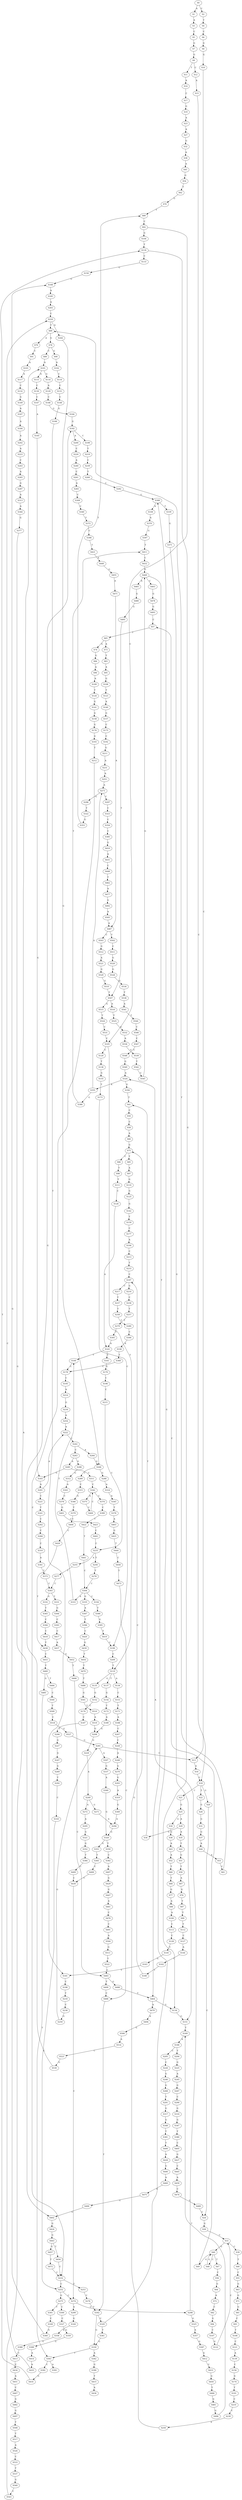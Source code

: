 strict digraph  {
	S0 -> S1 [ label = A ];
	S0 -> S2 [ label = C ];
	S1 -> S3 [ label = A ];
	S2 -> S4 [ label = T ];
	S3 -> S5 [ label = C ];
	S4 -> S6 [ label = C ];
	S5 -> S7 [ label = G ];
	S6 -> S8 [ label = G ];
	S7 -> S9 [ label = G ];
	S8 -> S10 [ label = G ];
	S9 -> S11 [ label = T ];
	S9 -> S12 [ label = C ];
	S10 -> S13 [ label = C ];
	S11 -> S14 [ label = A ];
	S12 -> S15 [ label = A ];
	S13 -> S16 [ label = A ];
	S14 -> S17 [ label = C ];
	S15 -> S18 [ label = C ];
	S16 -> S18 [ label = C ];
	S17 -> S19 [ label = G ];
	S18 -> S20 [ label = G ];
	S18 -> S21 [ label = C ];
	S18 -> S22 [ label = T ];
	S19 -> S23 [ label = A ];
	S20 -> S24 [ label = C ];
	S21 -> S25 [ label = G ];
	S22 -> S26 [ label = G ];
	S23 -> S27 [ label = A ];
	S24 -> S28 [ label = G ];
	S25 -> S29 [ label = A ];
	S25 -> S30 [ label = G ];
	S26 -> S31 [ label = G ];
	S27 -> S32 [ label = G ];
	S28 -> S33 [ label = C ];
	S29 -> S34 [ label = G ];
	S29 -> S35 [ label = A ];
	S30 -> S36 [ label = G ];
	S31 -> S37 [ label = G ];
	S32 -> S38 [ label = A ];
	S33 -> S39 [ label = C ];
	S33 -> S40 [ label = G ];
	S34 -> S41 [ label = T ];
	S35 -> S42 [ label = T ];
	S36 -> S43 [ label = A ];
	S37 -> S44 [ label = A ];
	S38 -> S45 [ label = A ];
	S39 -> S46 [ label = T ];
	S40 -> S47 [ label = T ];
	S40 -> S48 [ label = C ];
	S40 -> S49 [ label = G ];
	S41 -> S50 [ label = C ];
	S42 -> S51 [ label = G ];
	S43 -> S52 [ label = A ];
	S44 -> S53 [ label = A ];
	S45 -> S54 [ label = G ];
	S46 -> S55 [ label = C ];
	S47 -> S56 [ label = C ];
	S48 -> S40 [ label = G ];
	S49 -> S57 [ label = C ];
	S50 -> S58 [ label = C ];
	S51 -> S59 [ label = T ];
	S52 -> S60 [ label = T ];
	S53 -> S61 [ label = C ];
	S54 -> S62 [ label = T ];
	S55 -> S63 [ label = G ];
	S56 -> S64 [ label = G ];
	S57 -> S65 [ label = T ];
	S58 -> S66 [ label = A ];
	S59 -> S67 [ label = A ];
	S60 -> S68 [ label = T ];
	S61 -> S69 [ label = T ];
	S62 -> S70 [ label = G ];
	S63 -> S71 [ label = G ];
	S64 -> S72 [ label = A ];
	S65 -> S73 [ label = A ];
	S65 -> S74 [ label = G ];
	S66 -> S75 [ label = G ];
	S67 -> S76 [ label = G ];
	S68 -> S77 [ label = G ];
	S69 -> S78 [ label = G ];
	S69 -> S79 [ label = A ];
	S70 -> S80 [ label = T ];
	S71 -> S81 [ label = G ];
	S72 -> S82 [ label = C ];
	S73 -> S83 [ label = T ];
	S74 -> S84 [ label = G ];
	S75 -> S85 [ label = T ];
	S75 -> S86 [ label = C ];
	S76 -> S87 [ label = T ];
	S77 -> S88 [ label = A ];
	S78 -> S89 [ label = C ];
	S78 -> S90 [ label = G ];
	S79 -> S91 [ label = C ];
	S80 -> S92 [ label = C ];
	S81 -> S93 [ label = C ];
	S82 -> S94 [ label = G ];
	S83 -> S95 [ label = A ];
	S84 -> S96 [ label = A ];
	S85 -> S97 [ label = A ];
	S86 -> S98 [ label = T ];
	S87 -> S99 [ label = T ];
	S88 -> S100 [ label = A ];
	S89 -> S101 [ label = A ];
	S90 -> S102 [ label = A ];
	S91 -> S103 [ label = A ];
	S92 -> S104 [ label = G ];
	S92 -> S105 [ label = C ];
	S93 -> S106 [ label = T ];
	S94 -> S107 [ label = C ];
	S95 -> S108 [ label = G ];
	S96 -> S109 [ label = A ];
	S97 -> S110 [ label = G ];
	S98 -> S111 [ label = T ];
	S99 -> S112 [ label = T ];
	S100 -> S113 [ label = C ];
	S101 -> S114 [ label = G ];
	S101 -> S115 [ label = A ];
	S102 -> S116 [ label = C ];
	S103 -> S117 [ label = A ];
	S104 -> S118 [ label = T ];
	S105 -> S119 [ label = T ];
	S105 -> S120 [ label = C ];
	S106 -> S121 [ label = C ];
	S107 -> S122 [ label = G ];
	S108 -> S123 [ label = T ];
	S109 -> S124 [ label = T ];
	S110 -> S125 [ label = G ];
	S111 -> S126 [ label = C ];
	S112 -> S127 [ label = C ];
	S113 -> S128 [ label = C ];
	S114 -> S129 [ label = A ];
	S115 -> S130 [ label = C ];
	S116 -> S131 [ label = C ];
	S117 -> S132 [ label = C ];
	S118 -> S133 [ label = C ];
	S118 -> S134 [ label = G ];
	S119 -> S135 [ label = G ];
	S119 -> S136 [ label = A ];
	S119 -> S137 [ label = T ];
	S120 -> S138 [ label = T ];
	S121 -> S139 [ label = A ];
	S122 -> S33 [ label = C ];
	S123 -> S140 [ label = A ];
	S124 -> S141 [ label = G ];
	S125 -> S142 [ label = G ];
	S126 -> S143 [ label = A ];
	S127 -> S144 [ label = A ];
	S128 -> S145 [ label = C ];
	S129 -> S146 [ label = C ];
	S130 -> S147 [ label = C ];
	S131 -> S148 [ label = C ];
	S132 -> S149 [ label = G ];
	S133 -> S150 [ label = G ];
	S134 -> S151 [ label = G ];
	S135 -> S152 [ label = G ];
	S136 -> S153 [ label = C ];
	S137 -> S154 [ label = G ];
	S138 -> S155 [ label = G ];
	S139 -> S156 [ label = C ];
	S140 -> S157 [ label = G ];
	S141 -> S158 [ label = G ];
	S142 -> S159 [ label = T ];
	S143 -> S160 [ label = T ];
	S143 -> S161 [ label = C ];
	S144 -> S162 [ label = C ];
	S145 -> S163 [ label = G ];
	S146 -> S164 [ label = G ];
	S147 -> S165 [ label = A ];
	S148 -> S166 [ label = G ];
	S149 -> S167 [ label = A ];
	S150 -> S168 [ label = G ];
	S151 -> S169 [ label = T ];
	S152 -> S170 [ label = C ];
	S153 -> S171 [ label = T ];
	S154 -> S172 [ label = T ];
	S155 -> S173 [ label = T ];
	S156 -> S174 [ label = G ];
	S157 -> S175 [ label = C ];
	S158 -> S176 [ label = G ];
	S159 -> S177 [ label = C ];
	S160 -> S178 [ label = C ];
	S161 -> S179 [ label = G ];
	S162 -> S180 [ label = T ];
	S163 -> S181 [ label = T ];
	S164 -> S182 [ label = G ];
	S165 -> S183 [ label = G ];
	S166 -> S181 [ label = T ];
	S167 -> S184 [ label = A ];
	S168 -> S185 [ label = A ];
	S169 -> S186 [ label = A ];
	S170 -> S187 [ label = C ];
	S171 -> S188 [ label = A ];
	S172 -> S189 [ label = A ];
	S173 -> S190 [ label = C ];
	S174 -> S191 [ label = T ];
	S175 -> S192 [ label = C ];
	S176 -> S193 [ label = G ];
	S177 -> S194 [ label = A ];
	S178 -> S195 [ label = C ];
	S179 -> S196 [ label = C ];
	S180 -> S197 [ label = C ];
	S181 -> S198 [ label = C ];
	S182 -> S199 [ label = C ];
	S182 -> S200 [ label = A ];
	S183 -> S201 [ label = A ];
	S184 -> S202 [ label = A ];
	S185 -> S203 [ label = A ];
	S186 -> S204 [ label = T ];
	S186 -> S205 [ label = C ];
	S187 -> S206 [ label = T ];
	S188 -> S207 [ label = C ];
	S189 -> S208 [ label = G ];
	S190 -> S209 [ label = C ];
	S191 -> S210 [ label = C ];
	S192 -> S211 [ label = G ];
	S193 -> S212 [ label = T ];
	S194 -> S213 [ label = C ];
	S195 -> S214 [ label = A ];
	S196 -> S215 [ label = C ];
	S197 -> S216 [ label = G ];
	S197 -> S217 [ label = C ];
	S198 -> S218 [ label = T ];
	S199 -> S219 [ label = T ];
	S200 -> S220 [ label = C ];
	S201 -> S221 [ label = C ];
	S201 -> S222 [ label = A ];
	S202 -> S223 [ label = A ];
	S203 -> S224 [ label = C ];
	S204 -> S225 [ label = G ];
	S205 -> S226 [ label = C ];
	S206 -> S227 [ label = G ];
	S207 -> S228 [ label = C ];
	S208 -> S229 [ label = G ];
	S209 -> S119 [ label = T ];
	S210 -> S230 [ label = C ];
	S211 -> S231 [ label = A ];
	S212 -> S232 [ label = C ];
	S213 -> S233 [ label = T ];
	S214 -> S234 [ label = G ];
	S215 -> S235 [ label = C ];
	S216 -> S236 [ label = C ];
	S217 -> S237 [ label = T ];
	S218 -> S238 [ label = C ];
	S219 -> S239 [ label = C ];
	S220 -> S240 [ label = A ];
	S221 -> S241 [ label = T ];
	S222 -> S242 [ label = C ];
	S223 -> S243 [ label = C ];
	S224 -> S244 [ label = A ];
	S224 -> S69 [ label = T ];
	S225 -> S245 [ label = A ];
	S226 -> S246 [ label = G ];
	S227 -> S247 [ label = G ];
	S228 -> S248 [ label = A ];
	S229 -> S249 [ label = A ];
	S230 -> S250 [ label = A ];
	S231 -> S251 [ label = A ];
	S232 -> S252 [ label = C ];
	S232 -> S253 [ label = T ];
	S233 -> S197 [ label = C ];
	S234 -> S254 [ label = A ];
	S235 -> S255 [ label = A ];
	S235 -> S256 [ label = T ];
	S236 -> S257 [ label = T ];
	S237 -> S258 [ label = T ];
	S238 -> S259 [ label = G ];
	S239 -> S260 [ label = T ];
	S240 -> S261 [ label = C ];
	S241 -> S262 [ label = C ];
	S242 -> S263 [ label = C ];
	S242 -> S264 [ label = A ];
	S243 -> S265 [ label = A ];
	S244 -> S266 [ label = G ];
	S245 -> S267 [ label = G ];
	S246 -> S268 [ label = G ];
	S247 -> S269 [ label = G ];
	S248 -> S270 [ label = G ];
	S249 -> S271 [ label = G ];
	S249 -> S272 [ label = A ];
	S250 -> S75 [ label = G ];
	S251 -> S273 [ label = A ];
	S252 -> S274 [ label = C ];
	S252 -> S275 [ label = G ];
	S253 -> S276 [ label = C ];
	S254 -> S222 [ label = A ];
	S255 -> S277 [ label = T ];
	S256 -> S278 [ label = T ];
	S257 -> S279 [ label = T ];
	S258 -> S280 [ label = T ];
	S259 -> S281 [ label = G ];
	S260 -> S282 [ label = C ];
	S261 -> S283 [ label = A ];
	S262 -> S284 [ label = C ];
	S263 -> S285 [ label = A ];
	S263 -> S286 [ label = G ];
	S264 -> S266 [ label = G ];
	S265 -> S287 [ label = G ];
	S266 -> S288 [ label = G ];
	S266 -> S289 [ label = C ];
	S267 -> S290 [ label = C ];
	S268 -> S291 [ label = T ];
	S269 -> S292 [ label = T ];
	S270 -> S293 [ label = G ];
	S271 -> S294 [ label = A ];
	S272 -> S295 [ label = A ];
	S273 -> S296 [ label = G ];
	S273 -> S297 [ label = C ];
	S274 -> S298 [ label = G ];
	S274 -> S299 [ label = A ];
	S275 -> S300 [ label = C ];
	S275 -> S301 [ label = T ];
	S276 -> S302 [ label = T ];
	S277 -> S303 [ label = C ];
	S278 -> S304 [ label = C ];
	S279 -> S305 [ label = C ];
	S280 -> S306 [ label = C ];
	S281 -> S307 [ label = A ];
	S281 -> S13 [ label = C ];
	S282 -> S308 [ label = G ];
	S283 -> S309 [ label = C ];
	S284 -> S310 [ label = C ];
	S285 -> S183 [ label = G ];
	S285 -> S311 [ label = C ];
	S286 -> S312 [ label = G ];
	S287 -> S313 [ label = A ];
	S288 -> S314 [ label = A ];
	S289 -> S315 [ label = C ];
	S290 -> S316 [ label = G ];
	S291 -> S317 [ label = G ];
	S292 -> S318 [ label = C ];
	S293 -> S319 [ label = A ];
	S294 -> S320 [ label = G ];
	S295 -> S321 [ label = G ];
	S296 -> S322 [ label = T ];
	S297 -> S323 [ label = C ];
	S298 -> S324 [ label = A ];
	S298 -> S325 [ label = G ];
	S299 -> S326 [ label = G ];
	S300 -> S327 [ label = C ];
	S301 -> S328 [ label = C ];
	S302 -> S329 [ label = C ];
	S302 -> S330 [ label = G ];
	S303 -> S331 [ label = T ];
	S303 -> S332 [ label = G ];
	S304 -> S333 [ label = A ];
	S304 -> S334 [ label = C ];
	S304 -> S335 [ label = G ];
	S305 -> S143 [ label = A ];
	S306 -> S336 [ label = A ];
	S307 -> S337 [ label = G ];
	S308 -> S338 [ label = A ];
	S308 -> S339 [ label = T ];
	S309 -> S340 [ label = C ];
	S310 -> S341 [ label = A ];
	S311 -> S342 [ label = C ];
	S312 -> S343 [ label = A ];
	S313 -> S344 [ label = A ];
	S314 -> S345 [ label = A ];
	S315 -> S346 [ label = G ];
	S316 -> S347 [ label = G ];
	S317 -> S348 [ label = G ];
	S318 -> S252 [ label = C ];
	S319 -> S349 [ label = G ];
	S320 -> S350 [ label = T ];
	S320 -> S351 [ label = G ];
	S321 -> S352 [ label = G ];
	S322 -> S353 [ label = G ];
	S323 -> S354 [ label = C ];
	S324 -> S355 [ label = A ];
	S324 -> S356 [ label = G ];
	S325 -> S357 [ label = A ];
	S326 -> S358 [ label = A ];
	S327 -> S359 [ label = G ];
	S328 -> S360 [ label = G ];
	S329 -> S361 [ label = T ];
	S329 -> S308 [ label = G ];
	S330 -> S362 [ label = A ];
	S330 -> S363 [ label = T ];
	S331 -> S364 [ label = G ];
	S332 -> S365 [ label = T ];
	S333 -> S160 [ label = T ];
	S334 -> S366 [ label = T ];
	S335 -> S367 [ label = A ];
	S336 -> S368 [ label = T ];
	S337 -> S369 [ label = A ];
	S338 -> S370 [ label = A ];
	S339 -> S371 [ label = G ];
	S340 -> S372 [ label = T ];
	S341 -> S373 [ label = T ];
	S342 -> S374 [ label = C ];
	S342 -> S375 [ label = A ];
	S343 -> S376 [ label = C ];
	S344 -> S377 [ label = G ];
	S345 -> S378 [ label = T ];
	S346 -> S379 [ label = T ];
	S347 -> S380 [ label = T ];
	S348 -> S381 [ label = T ];
	S349 -> S294 [ label = A ];
	S350 -> S382 [ label = C ];
	S351 -> S383 [ label = T ];
	S352 -> S384 [ label = T ];
	S353 -> S80 [ label = T ];
	S354 -> S385 [ label = C ];
	S355 -> S273 [ label = A ];
	S355 -> S386 [ label = G ];
	S356 -> S41 [ label = T ];
	S357 -> S387 [ label = G ];
	S358 -> S388 [ label = G ];
	S359 -> S389 [ label = G ];
	S360 -> S168 [ label = G ];
	S361 -> S330 [ label = G ];
	S362 -> S390 [ label = G ];
	S363 -> S391 [ label = A ];
	S363 -> S392 [ label = C ];
	S364 -> S393 [ label = C ];
	S365 -> S394 [ label = C ];
	S366 -> S395 [ label = G ];
	S367 -> S396 [ label = T ];
	S368 -> S178 [ label = C ];
	S369 -> S320 [ label = G ];
	S370 -> S397 [ label = G ];
	S371 -> S151 [ label = G ];
	S372 -> S398 [ label = C ];
	S373 -> S303 [ label = C ];
	S374 -> S399 [ label = C ];
	S375 -> S400 [ label = C ];
	S376 -> S401 [ label = G ];
	S377 -> S402 [ label = G ];
	S378 -> S403 [ label = A ];
	S379 -> S404 [ label = C ];
	S380 -> S405 [ label = C ];
	S381 -> S406 [ label = T ];
	S382 -> S407 [ label = A ];
	S383 -> S408 [ label = C ];
	S384 -> S409 [ label = C ];
	S385 -> S410 [ label = G ];
	S386 -> S411 [ label = T ];
	S387 -> S412 [ label = G ];
	S388 -> S413 [ label = C ];
	S389 -> S414 [ label = A ];
	S390 -> S415 [ label = T ];
	S392 -> S416 [ label = G ];
	S393 -> S417 [ label = C ];
	S394 -> S418 [ label = C ];
	S395 -> S419 [ label = T ];
	S396 -> S420 [ label = C ];
	S397 -> S411 [ label = T ];
	S398 -> S421 [ label = T ];
	S399 -> S422 [ label = T ];
	S400 -> S342 [ label = C ];
	S401 -> S423 [ label = C ];
	S402 -> S424 [ label = G ];
	S403 -> S425 [ label = G ];
	S404 -> S426 [ label = C ];
	S405 -> S427 [ label = G ];
	S406 -> S428 [ label = A ];
	S407 -> S429 [ label = G ];
	S408 -> S430 [ label = C ];
	S409 -> S430 [ label = C ];
	S410 -> S431 [ label = A ];
	S411 -> S432 [ label = C ];
	S412 -> S433 [ label = C ];
	S413 -> S434 [ label = C ];
	S414 -> S435 [ label = A ];
	S415 -> S436 [ label = A ];
	S416 -> S118 [ label = T ];
	S417 -> S437 [ label = A ];
	S418 -> S438 [ label = T ];
	S419 -> S190 [ label = C ];
	S420 -> S439 [ label = G ];
	S421 -> S440 [ label = A ];
	S422 -> S441 [ label = T ];
	S423 -> S442 [ label = C ];
	S424 -> S443 [ label = G ];
	S425 -> S444 [ label = T ];
	S426 -> S438 [ label = T ];
	S427 -> S445 [ label = C ];
	S428 -> S446 [ label = G ];
	S429 -> S447 [ label = G ];
	S430 -> S274 [ label = C ];
	S431 -> S448 [ label = C ];
	S432 -> S449 [ label = G ];
	S433 -> S450 [ label = G ];
	S434 -> S451 [ label = A ];
	S435 -> S224 [ label = C ];
	S437 -> S452 [ label = G ];
	S438 -> S453 [ label = C ];
	S439 -> S454 [ label = T ];
	S440 -> S455 [ label = G ];
	S441 -> S304 [ label = C ];
	S442 -> S235 [ label = C ];
	S443 -> S456 [ label = T ];
	S443 -> S457 [ label = G ];
	S444 -> S458 [ label = C ];
	S445 -> S459 [ label = A ];
	S446 -> S460 [ label = A ];
	S447 -> S461 [ label = A ];
	S448 -> S462 [ label = T ];
	S449 -> S463 [ label = C ];
	S449 -> S464 [ label = T ];
	S449 -> S465 [ label = A ];
	S450 -> S466 [ label = T ];
	S451 -> S467 [ label = C ];
	S452 -> S468 [ label = T ];
	S453 -> S469 [ label = T ];
	S454 -> S470 [ label = T ];
	S455 -> S471 [ label = A ];
	S456 -> S232 [ label = C ];
	S457 -> S472 [ label = T ];
	S458 -> S473 [ label = T ];
	S459 -> S474 [ label = C ];
	S460 -> S475 [ label = A ];
	S461 -> S476 [ label = C ];
	S462 -> S477 [ label = A ];
	S463 -> S478 [ label = G ];
	S464 -> S479 [ label = A ];
	S464 -> S134 [ label = G ];
	S465 -> S480 [ label = G ];
	S466 -> S481 [ label = G ];
	S467 -> S482 [ label = G ];
	S468 -> S483 [ label = C ];
	S469 -> S484 [ label = T ];
	S469 -> S485 [ label = G ];
	S470 -> S486 [ label = T ];
	S471 -> S487 [ label = A ];
	S472 -> S232 [ label = C ];
	S473 -> S488 [ label = C ];
	S474 -> S489 [ label = G ];
	S475 -> S490 [ label = G ];
	S476 -> S491 [ label = C ];
	S477 -> S492 [ label = G ];
	S478 -> S493 [ label = G ];
	S479 -> S494 [ label = A ];
	S480 -> S495 [ label = G ];
	S481 -> S496 [ label = G ];
	S482 -> S497 [ label = G ];
	S483 -> S498 [ label = G ];
	S483 -> S499 [ label = T ];
	S484 -> S500 [ label = C ];
	S485 -> S363 [ label = T ];
	S486 -> S501 [ label = G ];
	S487 -> S502 [ label = T ];
	S487 -> S503 [ label = C ];
	S488 -> S302 [ label = T ];
	S489 -> S24 [ label = C ];
	S490 -> S402 [ label = G ];
	S491 -> S504 [ label = A ];
	S492 -> S505 [ label = A ];
	S493 -> S57 [ label = C ];
	S494 -> S506 [ label = G ];
	S495 -> S507 [ label = T ];
	S496 -> S169 [ label = T ];
	S497 -> S508 [ label = T ];
	S498 -> S464 [ label = T ];
	S499 -> S488 [ label = C ];
	S500 -> S509 [ label = T ];
	S501 -> S510 [ label = T ];
	S502 -> S511 [ label = C ];
	S503 -> S512 [ label = G ];
	S504 -> S513 [ label = G ];
	S505 -> S487 [ label = A ];
	S506 -> S514 [ label = A ];
	S507 -> S515 [ label = G ];
	S507 -> S516 [ label = A ];
	S508 -> S517 [ label = T ];
	S509 -> S518 [ label = C ];
	S510 -> S519 [ label = A ];
	S511 -> S520 [ label = G ];
	S512 -> S521 [ label = A ];
	S513 -> S522 [ label = T ];
	S514 -> S523 [ label = C ];
	S515 -> S524 [ label = T ];
	S516 -> S525 [ label = T ];
	S517 -> S526 [ label = A ];
	S518 -> S527 [ label = G ];
	S519 -> S208 [ label = G ];
	S520 -> S528 [ label = G ];
	S521 -> S529 [ label = G ];
	S522 -> S483 [ label = C ];
	S523 -> S530 [ label = G ];
	S524 -> S531 [ label = C ];
	S525 -> S532 [ label = A ];
	S526 -> S533 [ label = C ];
	S527 -> S281 [ label = G ];
	S528 -> S534 [ label = G ];
	S529 -> S535 [ label = G ];
	S530 -> S182 [ label = G ];
	S531 -> S105 [ label = C ];
	S532 -> S536 [ label = A ];
	S533 -> S537 [ label = T ];
	S534 -> S538 [ label = T ];
	S535 -> S507 [ label = T ];
	S536 -> S539 [ label = G ];
	S537 -> S540 [ label = G ];
	S538 -> S541 [ label = A ];
	S539 -> S542 [ label = T ];
	S540 -> S543 [ label = C ];
	S541 -> S544 [ label = T ];
	S542 -> S545 [ label = C ];
	S543 -> S101 [ label = A ];
	S544 -> S546 [ label = C ];
	S545 -> S449 [ label = G ];
	S546 -> S547 [ label = C ];
	S547 -> S548 [ label = C ];
	S548 -> S549 [ label = G ];
	S549 -> S324 [ label = A ];
}
